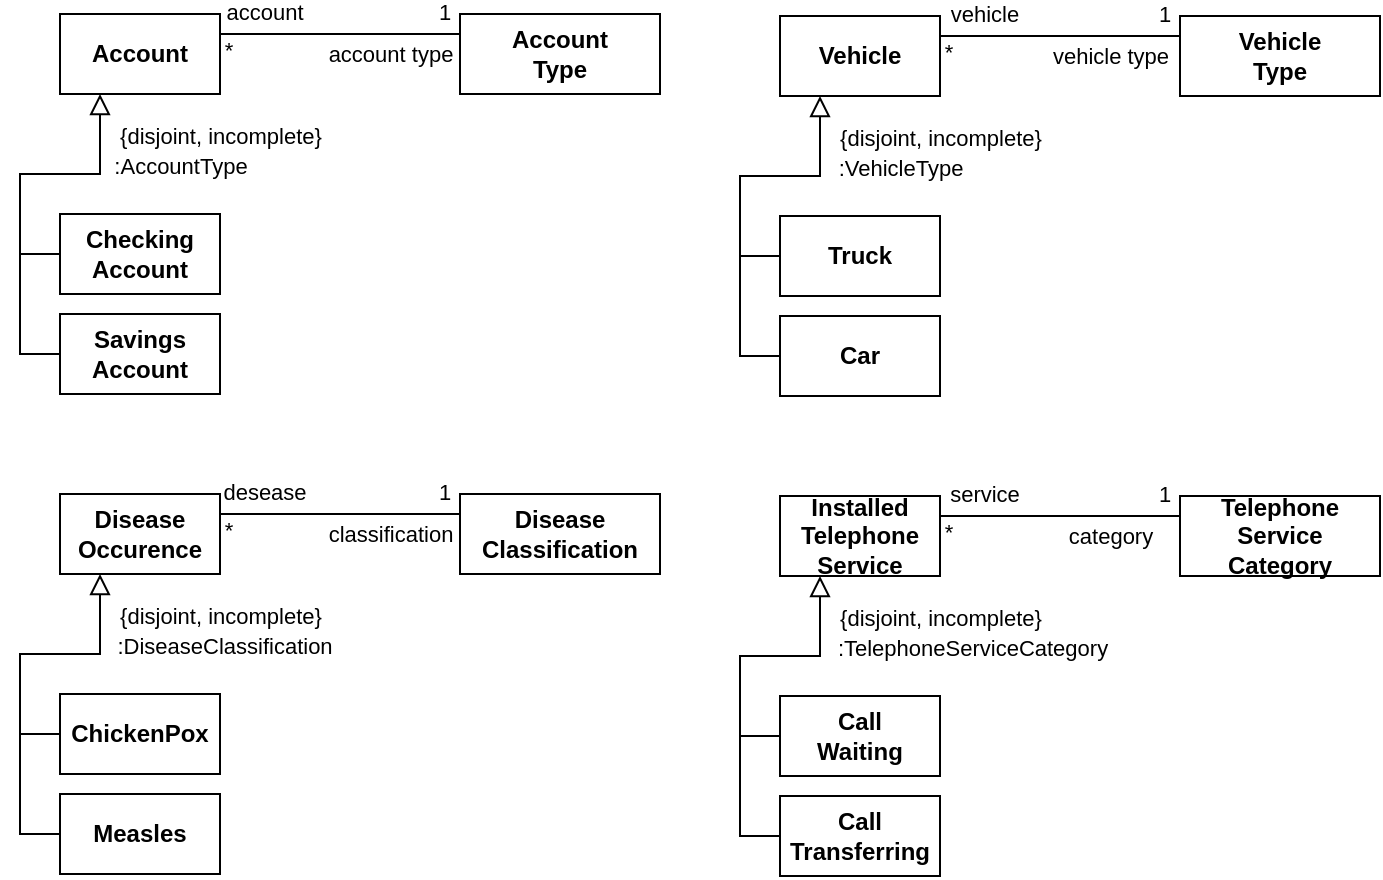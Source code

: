 <mxfile version="21.6.5" type="device">
  <diagram name="Page-1" id="bDlqiz4IERHXxEkZ9xLS">
    <mxGraphModel dx="864" dy="495" grid="1" gridSize="10" guides="1" tooltips="1" connect="1" arrows="1" fold="1" page="1" pageScale="1" pageWidth="1169" pageHeight="827" math="0" shadow="0">
      <root>
        <mxCell id="0" />
        <mxCell id="1" parent="0" />
        <mxCell id="pAZlCPyRJkJAHvEVyCS2-2" style="edgeStyle=orthogonalEdgeStyle;rounded=0;orthogonalLoop=1;jettySize=auto;html=1;exitX=1;exitY=0.25;exitDx=0;exitDy=0;entryX=0;entryY=0.25;entryDx=0;entryDy=0;endArrow=none;endFill=0;" edge="1" parent="1" source="jK_DcaLakZgWedDVneFn-19" target="pAZlCPyRJkJAHvEVyCS2-1">
          <mxGeometry relative="1" as="geometry" />
        </mxCell>
        <mxCell id="pAZlCPyRJkJAHvEVyCS2-3" value="account" style="edgeLabel;html=1;align=center;verticalAlign=middle;resizable=0;points=[];" vertex="1" connectable="0" parent="pAZlCPyRJkJAHvEVyCS2-2">
          <mxGeometry x="-0.486" y="-1" relative="1" as="geometry">
            <mxPoint x="-9" y="-12" as="offset" />
          </mxGeometry>
        </mxCell>
        <mxCell id="pAZlCPyRJkJAHvEVyCS2-4" value="1" style="edgeLabel;html=1;align=center;verticalAlign=middle;resizable=0;points=[];" vertex="1" connectable="0" parent="pAZlCPyRJkJAHvEVyCS2-2">
          <mxGeometry x="0.414" y="1" relative="1" as="geometry">
            <mxPoint x="27" y="-10" as="offset" />
          </mxGeometry>
        </mxCell>
        <mxCell id="pAZlCPyRJkJAHvEVyCS2-5" value="account type" style="edgeLabel;html=1;align=center;verticalAlign=middle;resizable=0;points=[];" vertex="1" connectable="0" parent="pAZlCPyRJkJAHvEVyCS2-2">
          <mxGeometry x="0.486" relative="1" as="geometry">
            <mxPoint x="-4" y="10" as="offset" />
          </mxGeometry>
        </mxCell>
        <mxCell id="pAZlCPyRJkJAHvEVyCS2-6" value="*" style="edgeLabel;html=1;align=center;verticalAlign=middle;resizable=0;points=[];" vertex="1" connectable="0" parent="pAZlCPyRJkJAHvEVyCS2-2">
          <mxGeometry x="-0.671" y="2" relative="1" as="geometry">
            <mxPoint x="-16" y="10" as="offset" />
          </mxGeometry>
        </mxCell>
        <mxCell id="jK_DcaLakZgWedDVneFn-19" value="&lt;b&gt;Account&lt;/b&gt;" style="fontStyle=0;html=1;whiteSpace=wrap;" parent="1" vertex="1">
          <mxGeometry x="100" y="40" width="80" height="40" as="geometry" />
        </mxCell>
        <mxCell id="jK_DcaLakZgWedDVneFn-21" value="&lt;b&gt;Savings&lt;br&gt;Account&lt;br&gt;&lt;/b&gt;" style="fontStyle=0;html=1;whiteSpace=wrap;" parent="1" vertex="1">
          <mxGeometry x="100" y="190" width="80" height="40" as="geometry" />
        </mxCell>
        <mxCell id="pAZlCPyRJkJAHvEVyCS2-29" style="edgeStyle=orthogonalEdgeStyle;rounded=0;orthogonalLoop=1;jettySize=auto;html=1;exitX=0;exitY=0.5;exitDx=0;exitDy=0;endArrow=none;endFill=0;" edge="1" parent="1" source="jK_DcaLakZgWedDVneFn-22">
          <mxGeometry relative="1" as="geometry">
            <mxPoint x="80" y="160" as="targetPoint" />
          </mxGeometry>
        </mxCell>
        <mxCell id="jK_DcaLakZgWedDVneFn-22" value="&lt;b&gt;Checking&lt;br&gt;Account&lt;br&gt;&lt;/b&gt;" style="fontStyle=0;html=1;whiteSpace=wrap;" parent="1" vertex="1">
          <mxGeometry x="100" y="140" width="80" height="40" as="geometry" />
        </mxCell>
        <mxCell id="pAZlCPyRJkJAHvEVyCS2-1" value="&lt;b&gt;Account&lt;br&gt;Type&lt;br&gt;&lt;/b&gt;" style="fontStyle=0;html=1;whiteSpace=wrap;" vertex="1" parent="1">
          <mxGeometry x="300" y="40" width="100" height="40" as="geometry" />
        </mxCell>
        <mxCell id="pAZlCPyRJkJAHvEVyCS2-26" value="{disjoint, incomplete}" style="endArrow=block;html=1;rounded=0;align=center;verticalAlign=bottom;endFill=0;labelBackgroundColor=none;endSize=8;exitX=0;exitY=0.5;exitDx=0;exitDy=0;entryX=0.25;entryY=1;entryDx=0;entryDy=0;" edge="1" parent="1" source="jK_DcaLakZgWedDVneFn-21" target="jK_DcaLakZgWedDVneFn-19">
          <mxGeometry x="0.684" y="-60" relative="1" as="geometry">
            <mxPoint x="100" y="310" as="sourcePoint" />
            <mxPoint x="140" y="80" as="targetPoint" />
            <Array as="points">
              <mxPoint x="80" y="210" />
              <mxPoint x="80" y="120" />
              <mxPoint x="120" y="120" />
            </Array>
            <mxPoint as="offset" />
          </mxGeometry>
        </mxCell>
        <mxCell id="pAZlCPyRJkJAHvEVyCS2-27" value=":AccountType" style="resizable=0;html=1;align=center;verticalAlign=bottom;labelBackgroundColor=none;fontSize=11;" connectable="0" vertex="1" parent="pAZlCPyRJkJAHvEVyCS2-26">
          <mxGeometry relative="1" as="geometry">
            <mxPoint x="80" y="-11" as="offset" />
          </mxGeometry>
        </mxCell>
        <mxCell id="pAZlCPyRJkJAHvEVyCS2-34" style="edgeStyle=orthogonalEdgeStyle;rounded=0;orthogonalLoop=1;jettySize=auto;html=1;exitX=1;exitY=0.25;exitDx=0;exitDy=0;entryX=0;entryY=0.25;entryDx=0;entryDy=0;endArrow=none;endFill=0;" edge="1" source="pAZlCPyRJkJAHvEVyCS2-39" target="pAZlCPyRJkJAHvEVyCS2-43" parent="1">
          <mxGeometry relative="1" as="geometry" />
        </mxCell>
        <mxCell id="pAZlCPyRJkJAHvEVyCS2-35" value="desease" style="edgeLabel;html=1;align=center;verticalAlign=middle;resizable=0;points=[];" vertex="1" connectable="0" parent="pAZlCPyRJkJAHvEVyCS2-34">
          <mxGeometry x="-0.486" y="-1" relative="1" as="geometry">
            <mxPoint x="-9" y="-12" as="offset" />
          </mxGeometry>
        </mxCell>
        <mxCell id="pAZlCPyRJkJAHvEVyCS2-36" value="1" style="edgeLabel;html=1;align=center;verticalAlign=middle;resizable=0;points=[];" vertex="1" connectable="0" parent="pAZlCPyRJkJAHvEVyCS2-34">
          <mxGeometry x="0.414" y="1" relative="1" as="geometry">
            <mxPoint x="27" y="-10" as="offset" />
          </mxGeometry>
        </mxCell>
        <mxCell id="pAZlCPyRJkJAHvEVyCS2-37" value="classification" style="edgeLabel;html=1;align=center;verticalAlign=middle;resizable=0;points=[];" vertex="1" connectable="0" parent="pAZlCPyRJkJAHvEVyCS2-34">
          <mxGeometry x="0.486" relative="1" as="geometry">
            <mxPoint x="-4" y="10" as="offset" />
          </mxGeometry>
        </mxCell>
        <mxCell id="pAZlCPyRJkJAHvEVyCS2-38" value="*" style="edgeLabel;html=1;align=center;verticalAlign=middle;resizable=0;points=[];" vertex="1" connectable="0" parent="pAZlCPyRJkJAHvEVyCS2-34">
          <mxGeometry x="-0.671" y="2" relative="1" as="geometry">
            <mxPoint x="-16" y="10" as="offset" />
          </mxGeometry>
        </mxCell>
        <mxCell id="pAZlCPyRJkJAHvEVyCS2-39" value="&lt;b&gt;Disease&lt;br&gt;Occurence&lt;br&gt;&lt;/b&gt;" style="fontStyle=0;html=1;whiteSpace=wrap;" vertex="1" parent="1">
          <mxGeometry x="100" y="280" width="80" height="40" as="geometry" />
        </mxCell>
        <mxCell id="pAZlCPyRJkJAHvEVyCS2-40" value="&lt;b&gt;Measles&lt;br&gt;&lt;/b&gt;" style="fontStyle=0;html=1;whiteSpace=wrap;" vertex="1" parent="1">
          <mxGeometry x="100" y="430" width="80" height="40" as="geometry" />
        </mxCell>
        <mxCell id="pAZlCPyRJkJAHvEVyCS2-41" style="edgeStyle=orthogonalEdgeStyle;rounded=0;orthogonalLoop=1;jettySize=auto;html=1;exitX=0;exitY=0.5;exitDx=0;exitDy=0;endArrow=none;endFill=0;" edge="1" source="pAZlCPyRJkJAHvEVyCS2-42" parent="1">
          <mxGeometry relative="1" as="geometry">
            <mxPoint x="80" y="400" as="targetPoint" />
          </mxGeometry>
        </mxCell>
        <mxCell id="pAZlCPyRJkJAHvEVyCS2-42" value="&lt;b&gt;ChickenPox&lt;br&gt;&lt;/b&gt;" style="fontStyle=0;html=1;whiteSpace=wrap;" vertex="1" parent="1">
          <mxGeometry x="100" y="380" width="80" height="40" as="geometry" />
        </mxCell>
        <mxCell id="pAZlCPyRJkJAHvEVyCS2-43" value="&lt;b&gt;Disease&lt;br&gt;Classification&lt;br&gt;&lt;/b&gt;" style="fontStyle=0;html=1;whiteSpace=wrap;" vertex="1" parent="1">
          <mxGeometry x="300" y="280" width="100" height="40" as="geometry" />
        </mxCell>
        <mxCell id="pAZlCPyRJkJAHvEVyCS2-44" value="{disjoint, incomplete}" style="endArrow=block;html=1;rounded=0;align=center;verticalAlign=bottom;endFill=0;labelBackgroundColor=none;endSize=8;exitX=0;exitY=0.5;exitDx=0;exitDy=0;entryX=0.25;entryY=1;entryDx=0;entryDy=0;" edge="1" source="pAZlCPyRJkJAHvEVyCS2-40" target="pAZlCPyRJkJAHvEVyCS2-39" parent="1">
          <mxGeometry x="0.684" y="-60" relative="1" as="geometry">
            <mxPoint x="100" y="550" as="sourcePoint" />
            <mxPoint x="140" y="320" as="targetPoint" />
            <Array as="points">
              <mxPoint x="80" y="450" />
              <mxPoint x="80" y="360" />
              <mxPoint x="120" y="360" />
            </Array>
            <mxPoint as="offset" />
          </mxGeometry>
        </mxCell>
        <mxCell id="pAZlCPyRJkJAHvEVyCS2-45" value=":DiseaseClassification" style="resizable=0;html=1;align=center;verticalAlign=bottom;labelBackgroundColor=none;fontSize=11;" connectable="0" vertex="1" parent="pAZlCPyRJkJAHvEVyCS2-44">
          <mxGeometry relative="1" as="geometry">
            <mxPoint x="102" y="-11" as="offset" />
          </mxGeometry>
        </mxCell>
        <mxCell id="pAZlCPyRJkJAHvEVyCS2-46" style="edgeStyle=orthogonalEdgeStyle;rounded=0;orthogonalLoop=1;jettySize=auto;html=1;exitX=1;exitY=0.25;exitDx=0;exitDy=0;entryX=0;entryY=0.25;entryDx=0;entryDy=0;endArrow=none;endFill=0;" edge="1" source="pAZlCPyRJkJAHvEVyCS2-51" target="pAZlCPyRJkJAHvEVyCS2-55" parent="1">
          <mxGeometry relative="1" as="geometry" />
        </mxCell>
        <mxCell id="pAZlCPyRJkJAHvEVyCS2-47" value="vehicle" style="edgeLabel;html=1;align=center;verticalAlign=middle;resizable=0;points=[];" vertex="1" connectable="0" parent="pAZlCPyRJkJAHvEVyCS2-46">
          <mxGeometry x="-0.486" y="-1" relative="1" as="geometry">
            <mxPoint x="-9" y="-12" as="offset" />
          </mxGeometry>
        </mxCell>
        <mxCell id="pAZlCPyRJkJAHvEVyCS2-48" value="1" style="edgeLabel;html=1;align=center;verticalAlign=middle;resizable=0;points=[];" vertex="1" connectable="0" parent="pAZlCPyRJkJAHvEVyCS2-46">
          <mxGeometry x="0.414" y="1" relative="1" as="geometry">
            <mxPoint x="27" y="-10" as="offset" />
          </mxGeometry>
        </mxCell>
        <mxCell id="pAZlCPyRJkJAHvEVyCS2-49" value="vehicle type" style="edgeLabel;html=1;align=center;verticalAlign=middle;resizable=0;points=[];" vertex="1" connectable="0" parent="pAZlCPyRJkJAHvEVyCS2-46">
          <mxGeometry x="0.486" relative="1" as="geometry">
            <mxPoint x="-4" y="10" as="offset" />
          </mxGeometry>
        </mxCell>
        <mxCell id="pAZlCPyRJkJAHvEVyCS2-50" value="*" style="edgeLabel;html=1;align=center;verticalAlign=middle;resizable=0;points=[];" vertex="1" connectable="0" parent="pAZlCPyRJkJAHvEVyCS2-46">
          <mxGeometry x="-0.671" y="2" relative="1" as="geometry">
            <mxPoint x="-16" y="10" as="offset" />
          </mxGeometry>
        </mxCell>
        <mxCell id="pAZlCPyRJkJAHvEVyCS2-51" value="&lt;b&gt;Vehicle&lt;/b&gt;" style="fontStyle=0;html=1;whiteSpace=wrap;" vertex="1" parent="1">
          <mxGeometry x="460" y="41" width="80" height="40" as="geometry" />
        </mxCell>
        <mxCell id="pAZlCPyRJkJAHvEVyCS2-52" value="&lt;b&gt;Car&lt;br&gt;&lt;/b&gt;" style="fontStyle=0;html=1;whiteSpace=wrap;" vertex="1" parent="1">
          <mxGeometry x="460" y="191" width="80" height="40" as="geometry" />
        </mxCell>
        <mxCell id="pAZlCPyRJkJAHvEVyCS2-53" style="edgeStyle=orthogonalEdgeStyle;rounded=0;orthogonalLoop=1;jettySize=auto;html=1;exitX=0;exitY=0.5;exitDx=0;exitDy=0;endArrow=none;endFill=0;" edge="1" source="pAZlCPyRJkJAHvEVyCS2-54" parent="1">
          <mxGeometry relative="1" as="geometry">
            <mxPoint x="440" y="161" as="targetPoint" />
          </mxGeometry>
        </mxCell>
        <mxCell id="pAZlCPyRJkJAHvEVyCS2-54" value="&lt;b&gt;Truck&lt;br&gt;&lt;/b&gt;" style="fontStyle=0;html=1;whiteSpace=wrap;" vertex="1" parent="1">
          <mxGeometry x="460" y="141" width="80" height="40" as="geometry" />
        </mxCell>
        <mxCell id="pAZlCPyRJkJAHvEVyCS2-55" value="&lt;b&gt;Vehicle&lt;br&gt;Type&lt;br&gt;&lt;/b&gt;" style="fontStyle=0;html=1;whiteSpace=wrap;" vertex="1" parent="1">
          <mxGeometry x="660" y="41" width="100" height="40" as="geometry" />
        </mxCell>
        <mxCell id="pAZlCPyRJkJAHvEVyCS2-56" value="{disjoint, incomplete}" style="endArrow=block;html=1;rounded=0;align=center;verticalAlign=bottom;endFill=0;labelBackgroundColor=none;endSize=8;exitX=0;exitY=0.5;exitDx=0;exitDy=0;entryX=0.25;entryY=1;entryDx=0;entryDy=0;" edge="1" source="pAZlCPyRJkJAHvEVyCS2-52" target="pAZlCPyRJkJAHvEVyCS2-51" parent="1">
          <mxGeometry x="0.684" y="-60" relative="1" as="geometry">
            <mxPoint x="460" y="311" as="sourcePoint" />
            <mxPoint x="500" y="81" as="targetPoint" />
            <Array as="points">
              <mxPoint x="440" y="211" />
              <mxPoint x="440" y="121" />
              <mxPoint x="480" y="121" />
            </Array>
            <mxPoint as="offset" />
          </mxGeometry>
        </mxCell>
        <mxCell id="pAZlCPyRJkJAHvEVyCS2-57" value=":VehicleType" style="resizable=0;html=1;align=center;verticalAlign=bottom;labelBackgroundColor=none;fontSize=11;" connectable="0" vertex="1" parent="pAZlCPyRJkJAHvEVyCS2-56">
          <mxGeometry relative="1" as="geometry">
            <mxPoint x="80" y="-11" as="offset" />
          </mxGeometry>
        </mxCell>
        <mxCell id="pAZlCPyRJkJAHvEVyCS2-58" style="edgeStyle=orthogonalEdgeStyle;rounded=0;orthogonalLoop=1;jettySize=auto;html=1;exitX=1;exitY=0.25;exitDx=0;exitDy=0;entryX=0;entryY=0.25;entryDx=0;entryDy=0;endArrow=none;endFill=0;" edge="1" source="pAZlCPyRJkJAHvEVyCS2-63" target="pAZlCPyRJkJAHvEVyCS2-67" parent="1">
          <mxGeometry relative="1" as="geometry" />
        </mxCell>
        <mxCell id="pAZlCPyRJkJAHvEVyCS2-59" value="service" style="edgeLabel;html=1;align=center;verticalAlign=middle;resizable=0;points=[];" vertex="1" connectable="0" parent="pAZlCPyRJkJAHvEVyCS2-58">
          <mxGeometry x="-0.486" y="-1" relative="1" as="geometry">
            <mxPoint x="-9" y="-12" as="offset" />
          </mxGeometry>
        </mxCell>
        <mxCell id="pAZlCPyRJkJAHvEVyCS2-60" value="1" style="edgeLabel;html=1;align=center;verticalAlign=middle;resizable=0;points=[];" vertex="1" connectable="0" parent="pAZlCPyRJkJAHvEVyCS2-58">
          <mxGeometry x="0.414" y="1" relative="1" as="geometry">
            <mxPoint x="27" y="-10" as="offset" />
          </mxGeometry>
        </mxCell>
        <mxCell id="pAZlCPyRJkJAHvEVyCS2-61" value="category" style="edgeLabel;html=1;align=center;verticalAlign=middle;resizable=0;points=[];" vertex="1" connectable="0" parent="pAZlCPyRJkJAHvEVyCS2-58">
          <mxGeometry x="0.486" relative="1" as="geometry">
            <mxPoint x="-4" y="10" as="offset" />
          </mxGeometry>
        </mxCell>
        <mxCell id="pAZlCPyRJkJAHvEVyCS2-62" value="*" style="edgeLabel;html=1;align=center;verticalAlign=middle;resizable=0;points=[];" vertex="1" connectable="0" parent="pAZlCPyRJkJAHvEVyCS2-58">
          <mxGeometry x="-0.671" y="2" relative="1" as="geometry">
            <mxPoint x="-16" y="10" as="offset" />
          </mxGeometry>
        </mxCell>
        <mxCell id="pAZlCPyRJkJAHvEVyCS2-63" value="&lt;b&gt;Installed&lt;br&gt;Telephone&lt;br&gt;Service&lt;br&gt;&lt;/b&gt;" style="fontStyle=0;html=1;whiteSpace=wrap;" vertex="1" parent="1">
          <mxGeometry x="460" y="281" width="80" height="40" as="geometry" />
        </mxCell>
        <mxCell id="pAZlCPyRJkJAHvEVyCS2-64" value="&lt;b&gt;Call&lt;br&gt;Transferring&lt;br&gt;&lt;/b&gt;" style="fontStyle=0;html=1;whiteSpace=wrap;" vertex="1" parent="1">
          <mxGeometry x="460" y="431" width="80" height="40" as="geometry" />
        </mxCell>
        <mxCell id="pAZlCPyRJkJAHvEVyCS2-65" style="edgeStyle=orthogonalEdgeStyle;rounded=0;orthogonalLoop=1;jettySize=auto;html=1;exitX=0;exitY=0.5;exitDx=0;exitDy=0;endArrow=none;endFill=0;" edge="1" source="pAZlCPyRJkJAHvEVyCS2-66" parent="1">
          <mxGeometry relative="1" as="geometry">
            <mxPoint x="440" y="401" as="targetPoint" />
          </mxGeometry>
        </mxCell>
        <mxCell id="pAZlCPyRJkJAHvEVyCS2-66" value="&lt;b&gt;Call&lt;br&gt;Waiting&lt;br&gt;&lt;/b&gt;" style="fontStyle=0;html=1;whiteSpace=wrap;" vertex="1" parent="1">
          <mxGeometry x="460" y="381" width="80" height="40" as="geometry" />
        </mxCell>
        <mxCell id="pAZlCPyRJkJAHvEVyCS2-67" value="&lt;b&gt;Telephone&lt;br&gt;Service&lt;br&gt;Category&lt;br&gt;&lt;/b&gt;" style="fontStyle=0;html=1;whiteSpace=wrap;" vertex="1" parent="1">
          <mxGeometry x="660" y="281" width="100" height="40" as="geometry" />
        </mxCell>
        <mxCell id="pAZlCPyRJkJAHvEVyCS2-68" value="{disjoint, incomplete}" style="endArrow=block;html=1;rounded=0;align=center;verticalAlign=bottom;endFill=0;labelBackgroundColor=none;endSize=8;exitX=0;exitY=0.5;exitDx=0;exitDy=0;entryX=0.25;entryY=1;entryDx=0;entryDy=0;" edge="1" source="pAZlCPyRJkJAHvEVyCS2-64" target="pAZlCPyRJkJAHvEVyCS2-63" parent="1">
          <mxGeometry x="0.684" y="-60" relative="1" as="geometry">
            <mxPoint x="460" y="551" as="sourcePoint" />
            <mxPoint x="500" y="321" as="targetPoint" />
            <Array as="points">
              <mxPoint x="440" y="451" />
              <mxPoint x="440" y="361" />
              <mxPoint x="480" y="361" />
            </Array>
            <mxPoint as="offset" />
          </mxGeometry>
        </mxCell>
        <mxCell id="pAZlCPyRJkJAHvEVyCS2-69" value=":TelephoneServiceCategory" style="resizable=0;html=1;align=center;verticalAlign=bottom;labelBackgroundColor=none;fontSize=11;" connectable="0" vertex="1" parent="pAZlCPyRJkJAHvEVyCS2-68">
          <mxGeometry relative="1" as="geometry">
            <mxPoint x="116" y="-11" as="offset" />
          </mxGeometry>
        </mxCell>
      </root>
    </mxGraphModel>
  </diagram>
</mxfile>
